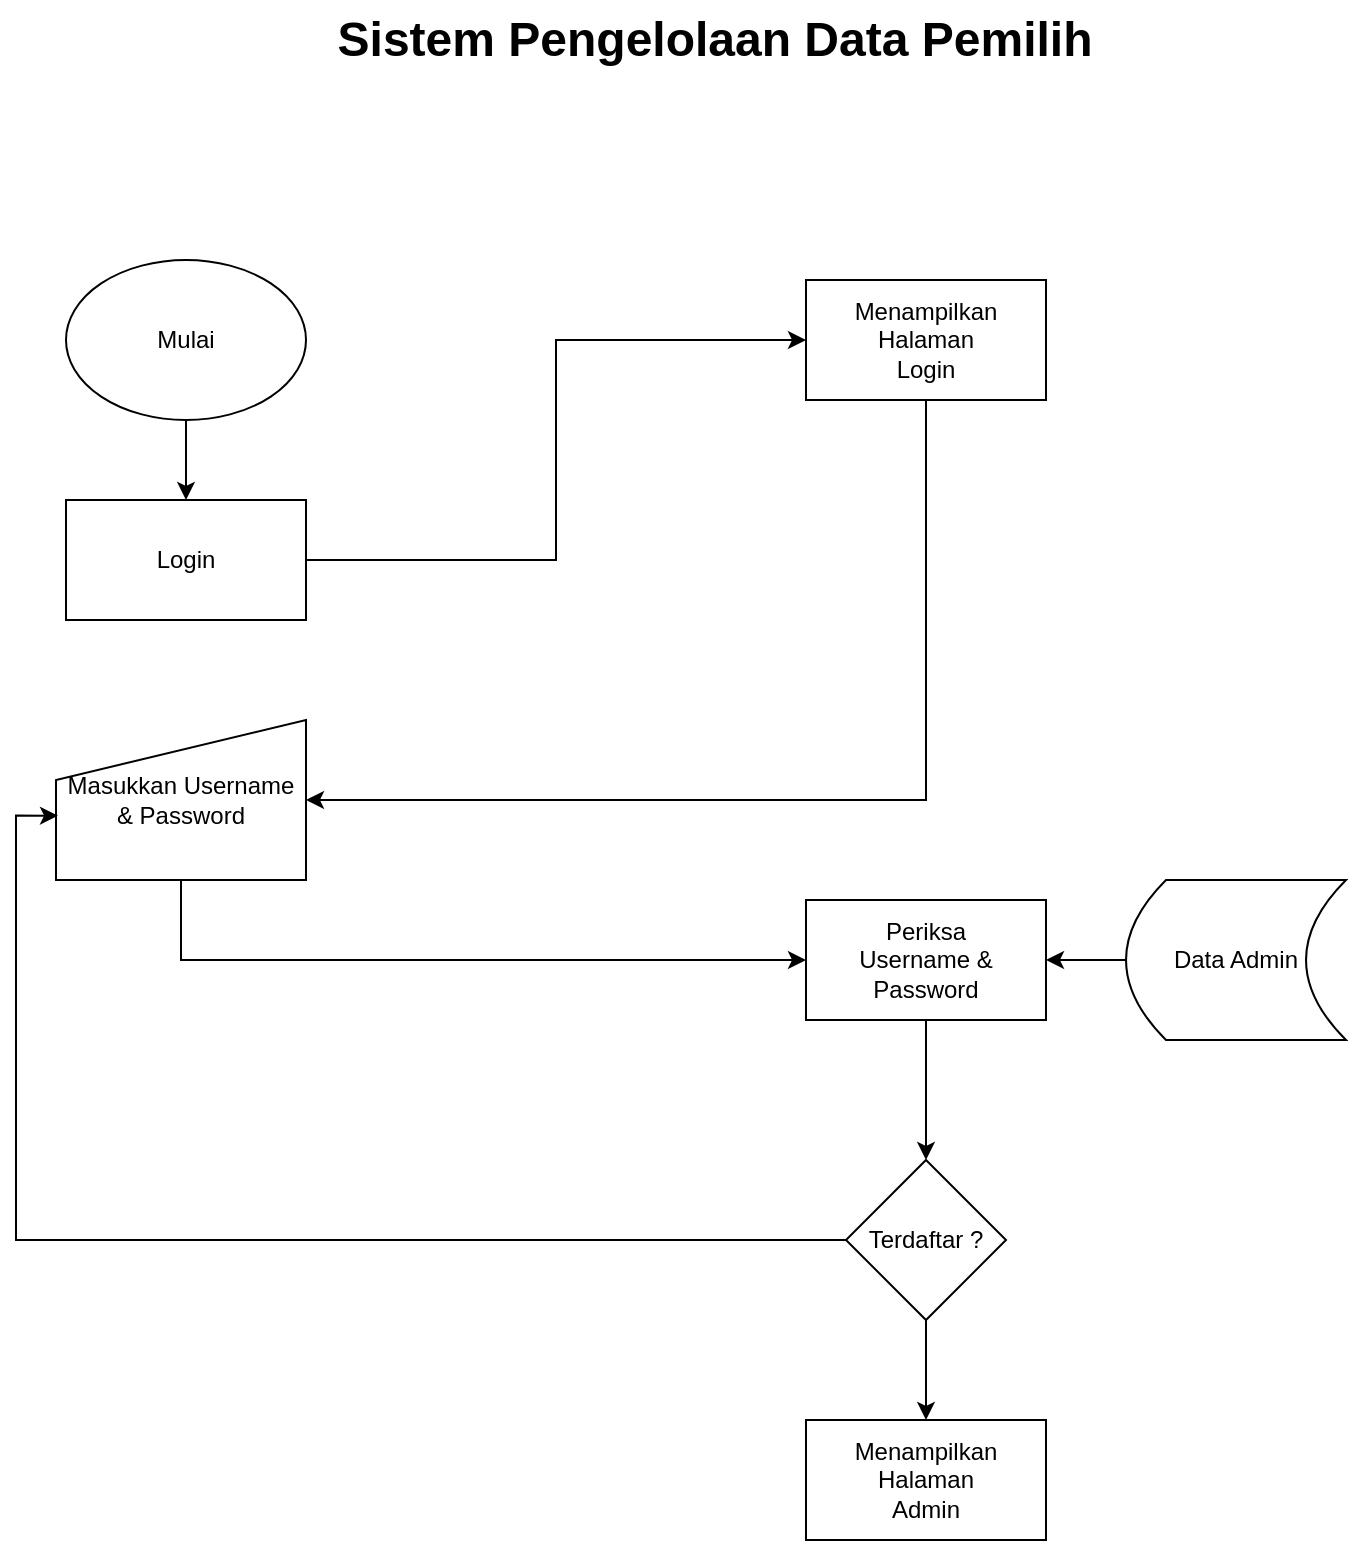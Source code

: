 <mxfile version="24.7.14">
  <diagram name="Halaman-1" id="LZFo8obHYP_dTiKDiDOT">
    <mxGraphModel dx="1750" dy="942" grid="1" gridSize="10" guides="1" tooltips="1" connect="1" arrows="1" fold="1" page="1" pageScale="1" pageWidth="827" pageHeight="1169" math="0" shadow="0">
      <root>
        <mxCell id="0" />
        <mxCell id="1" parent="0" />
        <mxCell id="k0uX4J5HrVwqIOKZOMSS-9" value="Sistem Pengelolaan Data Pemilih" style="text;strokeColor=none;fillColor=none;html=1;fontSize=24;fontStyle=1;verticalAlign=middle;align=center;" vertex="1" parent="1">
          <mxGeometry x="364" y="30" width="100" height="40" as="geometry" />
        </mxCell>
        <mxCell id="k0uX4J5HrVwqIOKZOMSS-26" style="edgeStyle=orthogonalEdgeStyle;rounded=0;orthogonalLoop=1;jettySize=auto;html=1;exitX=0.5;exitY=1;exitDx=0;exitDy=0;entryX=0.5;entryY=0;entryDx=0;entryDy=0;" edge="1" parent="1" source="k0uX4J5HrVwqIOKZOMSS-24" target="k0uX4J5HrVwqIOKZOMSS-25">
          <mxGeometry relative="1" as="geometry" />
        </mxCell>
        <mxCell id="k0uX4J5HrVwqIOKZOMSS-24" value="Mulai" style="ellipse;whiteSpace=wrap;html=1;" vertex="1" parent="1">
          <mxGeometry x="90" y="160" width="120" height="80" as="geometry" />
        </mxCell>
        <mxCell id="k0uX4J5HrVwqIOKZOMSS-28" style="edgeStyle=orthogonalEdgeStyle;rounded=0;orthogonalLoop=1;jettySize=auto;html=1;exitX=1;exitY=0.5;exitDx=0;exitDy=0;entryX=0;entryY=0.5;entryDx=0;entryDy=0;" edge="1" parent="1" source="k0uX4J5HrVwqIOKZOMSS-25" target="k0uX4J5HrVwqIOKZOMSS-27">
          <mxGeometry relative="1" as="geometry" />
        </mxCell>
        <mxCell id="k0uX4J5HrVwqIOKZOMSS-25" value="Login" style="rounded=0;whiteSpace=wrap;html=1;" vertex="1" parent="1">
          <mxGeometry x="90" y="280" width="120" height="60" as="geometry" />
        </mxCell>
        <mxCell id="k0uX4J5HrVwqIOKZOMSS-37" style="edgeStyle=orthogonalEdgeStyle;rounded=0;orthogonalLoop=1;jettySize=auto;html=1;exitX=0.5;exitY=1;exitDx=0;exitDy=0;entryX=1;entryY=0.5;entryDx=0;entryDy=0;" edge="1" parent="1" source="k0uX4J5HrVwqIOKZOMSS-27" target="k0uX4J5HrVwqIOKZOMSS-35">
          <mxGeometry relative="1" as="geometry" />
        </mxCell>
        <mxCell id="k0uX4J5HrVwqIOKZOMSS-27" value="Menampilkan&lt;div&gt;Halaman&lt;/div&gt;&lt;div&gt;Login&lt;/div&gt;" style="rounded=0;whiteSpace=wrap;html=1;" vertex="1" parent="1">
          <mxGeometry x="460" y="170" width="120" height="60" as="geometry" />
        </mxCell>
        <mxCell id="k0uX4J5HrVwqIOKZOMSS-39" style="edgeStyle=orthogonalEdgeStyle;rounded=0;orthogonalLoop=1;jettySize=auto;html=1;exitX=0.5;exitY=1;exitDx=0;exitDy=0;entryX=0;entryY=0.5;entryDx=0;entryDy=0;" edge="1" parent="1" source="k0uX4J5HrVwqIOKZOMSS-35" target="k0uX4J5HrVwqIOKZOMSS-38">
          <mxGeometry relative="1" as="geometry" />
        </mxCell>
        <mxCell id="k0uX4J5HrVwqIOKZOMSS-35" value="Masukkan Username&lt;div&gt;&amp;amp; Password&lt;/div&gt;" style="shape=manualInput;whiteSpace=wrap;html=1;" vertex="1" parent="1">
          <mxGeometry x="85" y="390" width="125" height="80" as="geometry" />
        </mxCell>
        <mxCell id="k0uX4J5HrVwqIOKZOMSS-41" style="edgeStyle=orthogonalEdgeStyle;rounded=0;orthogonalLoop=1;jettySize=auto;html=1;exitX=0.5;exitY=1;exitDx=0;exitDy=0;entryX=0.5;entryY=0;entryDx=0;entryDy=0;" edge="1" parent="1" source="k0uX4J5HrVwqIOKZOMSS-38" target="k0uX4J5HrVwqIOKZOMSS-40">
          <mxGeometry relative="1" as="geometry" />
        </mxCell>
        <mxCell id="k0uX4J5HrVwqIOKZOMSS-38" value="Periksa&lt;div&gt;Username &amp;amp; Password&lt;/div&gt;" style="rounded=0;whiteSpace=wrap;html=1;" vertex="1" parent="1">
          <mxGeometry x="460" y="480" width="120" height="60" as="geometry" />
        </mxCell>
        <mxCell id="k0uX4J5HrVwqIOKZOMSS-46" style="edgeStyle=orthogonalEdgeStyle;rounded=0;orthogonalLoop=1;jettySize=auto;html=1;exitX=0.5;exitY=1;exitDx=0;exitDy=0;entryX=0.5;entryY=0;entryDx=0;entryDy=0;" edge="1" parent="1" source="k0uX4J5HrVwqIOKZOMSS-40" target="k0uX4J5HrVwqIOKZOMSS-45">
          <mxGeometry relative="1" as="geometry" />
        </mxCell>
        <mxCell id="k0uX4J5HrVwqIOKZOMSS-40" value="Terdaftar ?" style="rhombus;whiteSpace=wrap;html=1;" vertex="1" parent="1">
          <mxGeometry x="480" y="610" width="80" height="80" as="geometry" />
        </mxCell>
        <mxCell id="k0uX4J5HrVwqIOKZOMSS-43" style="edgeStyle=orthogonalEdgeStyle;rounded=0;orthogonalLoop=1;jettySize=auto;html=1;entryX=1;entryY=0.5;entryDx=0;entryDy=0;" edge="1" parent="1" source="k0uX4J5HrVwqIOKZOMSS-42" target="k0uX4J5HrVwqIOKZOMSS-38">
          <mxGeometry relative="1" as="geometry" />
        </mxCell>
        <mxCell id="k0uX4J5HrVwqIOKZOMSS-42" value="Data Admin" style="shape=dataStorage;whiteSpace=wrap;html=1;fixedSize=1;" vertex="1" parent="1">
          <mxGeometry x="620" y="470" width="110" height="80" as="geometry" />
        </mxCell>
        <mxCell id="k0uX4J5HrVwqIOKZOMSS-44" style="edgeStyle=orthogonalEdgeStyle;rounded=0;orthogonalLoop=1;jettySize=auto;html=1;exitX=0;exitY=0.5;exitDx=0;exitDy=0;entryX=0.008;entryY=0.598;entryDx=0;entryDy=0;entryPerimeter=0;" edge="1" parent="1" source="k0uX4J5HrVwqIOKZOMSS-40" target="k0uX4J5HrVwqIOKZOMSS-35">
          <mxGeometry relative="1" as="geometry" />
        </mxCell>
        <mxCell id="k0uX4J5HrVwqIOKZOMSS-45" value="Menampilkan&lt;div&gt;Halaman&lt;/div&gt;&lt;div&gt;Admin&lt;/div&gt;" style="rounded=0;whiteSpace=wrap;html=1;" vertex="1" parent="1">
          <mxGeometry x="460" y="740" width="120" height="60" as="geometry" />
        </mxCell>
      </root>
    </mxGraphModel>
  </diagram>
</mxfile>
